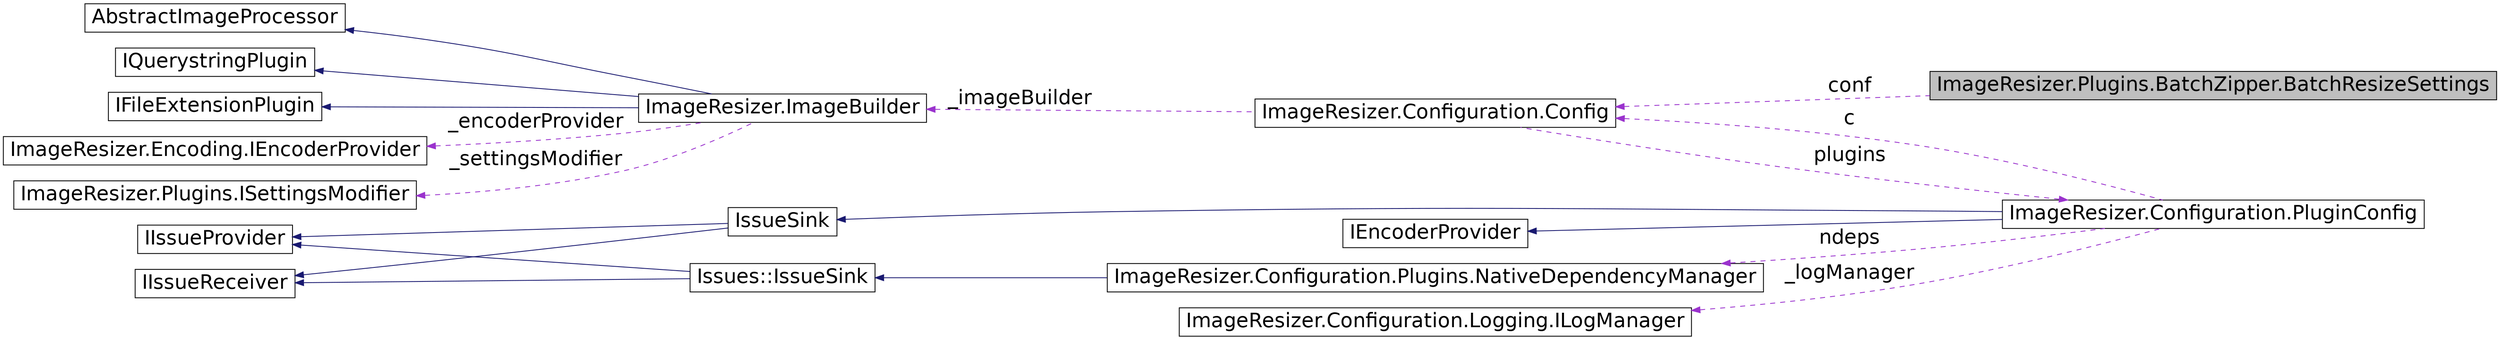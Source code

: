 digraph G
{
  edge [fontname="Helvetica",fontsize="24",labelfontname="Helvetica",labelfontsize="24"];
  node [fontname="Helvetica",fontsize="24",shape=record];
  rankdir="LR";
  Node1 [label="ImageResizer.Plugins.BatchZipper.BatchResizeSettings",height=0.2,width=0.4,color="black", fillcolor="grey75", style="filled" fontcolor="black"];
  Node2 -> Node1 [dir="back",color="darkorchid3",fontsize="24",style="dashed",label=" conf" ,fontname="Helvetica"];
  Node2 [label="ImageResizer.Configuration.Config",height=0.2,width=0.4,color="black", fillcolor="white", style="filled",URL="$class_image_resizer_1_1_configuration_1_1_config.html"];
  Node3 -> Node2 [dir="back",color="darkorchid3",fontsize="24",style="dashed",label=" _imageBuilder" ,fontname="Helvetica"];
  Node3 [label="ImageResizer.ImageBuilder",height=0.2,width=0.4,color="black", fillcolor="white", style="filled",URL="$class_image_resizer_1_1_image_builder.html",tooltip="Provides methods for generating resized images, and for reading and writing them to disk..."];
  Node4 -> Node3 [dir="back",color="midnightblue",fontsize="24",style="solid",fontname="Helvetica"];
  Node4 [label="AbstractImageProcessor",height=0.2,width=0.4,color="black", fillcolor="white", style="filled",URL="$class_image_resizer_1_1_resizing_1_1_abstract_image_processor.html",tooltip="Not for external use. Inherit from BuilderExtension instead. Dual-purpose base class for both ImageBu..."];
  Node5 -> Node3 [dir="back",color="midnightblue",fontsize="24",style="solid",fontname="Helvetica"];
  Node5 [label="IQuerystringPlugin",height=0.2,width=0.4,color="black", fillcolor="white", style="filled",URL="$interface_image_resizer_1_1_plugins_1_1_i_querystring_plugin.html",tooltip="For plugins that access the query string (important!)"];
  Node6 -> Node3 [dir="back",color="midnightblue",fontsize="24",style="solid",fontname="Helvetica"];
  Node6 [label="IFileExtensionPlugin",height=0.2,width=0.4,color="black", fillcolor="white", style="filled",URL="$interface_image_resizer_1_1_plugins_1_1_i_file_extension_plugin.html",tooltip="For plugins that add support for new source file image extensions."];
  Node7 -> Node3 [dir="back",color="darkorchid3",fontsize="24",style="dashed",label=" _encoderProvider" ,fontname="Helvetica"];
  Node7 [label="ImageResizer.Encoding.IEncoderProvider",height=0.2,width=0.4,color="black", fillcolor="white", style="filled",URL="$interface_image_resizer_1_1_encoding_1_1_i_encoder_provider.html",tooltip="A provider (or selector) of IEncoder instances."];
  Node8 -> Node3 [dir="back",color="darkorchid3",fontsize="24",style="dashed",label=" _settingsModifier" ,fontname="Helvetica"];
  Node8 [label="ImageResizer.Plugins.ISettingsModifier",height=0.2,width=0.4,color="black", fillcolor="white", style="filled",URL="$interface_image_resizer_1_1_plugins_1_1_i_settings_modifier.html",tooltip="Provides a way to modify settings before they reach the managed API. Does not execute early enough to..."];
  Node9 -> Node2 [dir="back",color="darkorchid3",fontsize="24",style="dashed",label=" plugins" ,fontname="Helvetica"];
  Node9 [label="ImageResizer.Configuration.PluginConfig",height=0.2,width=0.4,color="black", fillcolor="white", style="filled",URL="$class_image_resizer_1_1_configuration_1_1_plugin_config.html",tooltip="Provides thread-safe access to plugin addition, removal, and querying methods."];
  Node10 -> Node9 [dir="back",color="midnightblue",fontsize="24",style="solid",fontname="Helvetica"];
  Node10 [label="IssueSink",height=0.2,width=0.4,color="black", fillcolor="white", style="filled",URL="$class_image_resizer_1_1_configuration_1_1_issues_1_1_issue_sink.html"];
  Node11 -> Node10 [dir="back",color="midnightblue",fontsize="24",style="solid",fontname="Helvetica"];
  Node11 [label="IIssueProvider",height=0.2,width=0.4,color="black", fillcolor="white", style="filled",URL="$interface_image_resizer_1_1_configuration_1_1_issues_1_1_i_issue_provider.html"];
  Node12 -> Node10 [dir="back",color="midnightblue",fontsize="24",style="solid",fontname="Helvetica"];
  Node12 [label="IIssueReceiver",height=0.2,width=0.4,color="black", fillcolor="white", style="filled",URL="$interface_image_resizer_1_1_configuration_1_1_issues_1_1_i_issue_receiver.html"];
  Node13 -> Node9 [dir="back",color="midnightblue",fontsize="24",style="solid",fontname="Helvetica"];
  Node13 [label="IEncoderProvider",height=0.2,width=0.4,color="black", fillcolor="white", style="filled",URL="$interface_image_resizer_1_1_encoding_1_1_i_encoder_provider.html",tooltip="A provider (or selector) of IEncoder instances."];
  Node2 -> Node9 [dir="back",color="darkorchid3",fontsize="24",style="dashed",label=" c" ,fontname="Helvetica"];
  Node14 -> Node9 [dir="back",color="darkorchid3",fontsize="24",style="dashed",label=" ndeps" ,fontname="Helvetica"];
  Node14 [label="ImageResizer.Configuration.Plugins.NativeDependencyManager",height=0.2,width=0.4,color="black", fillcolor="white", style="filled",URL="$class_image_resizer_1_1_configuration_1_1_plugins_1_1_native_dependency_manager.html",tooltip="Provides automatic download of native dependencies (which VS doesn&#39;t see). Gets the correct bitness a..."];
  Node15 -> Node14 [dir="back",color="midnightblue",fontsize="24",style="solid",fontname="Helvetica"];
  Node15 [label="Issues::IssueSink",height=0.2,width=0.4,color="black", fillcolor="white", style="filled",URL="$class_image_resizer_1_1_configuration_1_1_issues_1_1_issue_sink.html"];
  Node11 -> Node15 [dir="back",color="midnightblue",fontsize="24",style="solid",fontname="Helvetica"];
  Node12 -> Node15 [dir="back",color="midnightblue",fontsize="24",style="solid",fontname="Helvetica"];
  Node16 -> Node9 [dir="back",color="darkorchid3",fontsize="24",style="dashed",label=" _logManager" ,fontname="Helvetica"];
  Node16 [label="ImageResizer.Configuration.Logging.ILogManager",height=0.2,width=0.4,color="black", fillcolor="white", style="filled",URL="$interface_image_resizer_1_1_configuration_1_1_logging_1_1_i_log_manager.html"];
}
